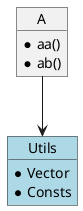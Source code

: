 @startuml Dependency_Root

' Write all modules here
object A {
    * aa()
    * ab()
}

object Utils #LightBlue {
    * Vector
    * Consts
}

' Write all dependencies here
' X --> Y means X depends on Y
A --> Utils

@enduml